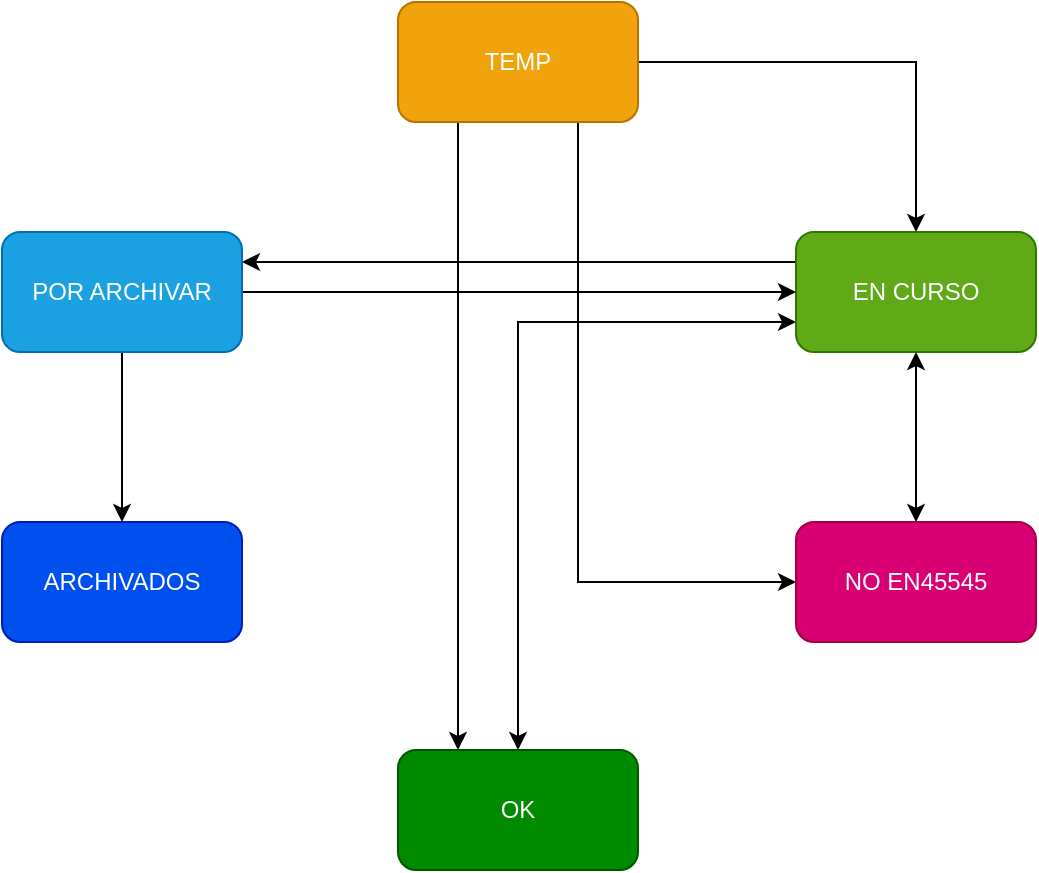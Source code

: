 <mxfile version="20.7.4" type="github"><diagram id="ZUhCSuZE9VMWbECtjR8E" name="Page-1"><mxGraphModel dx="1434" dy="764" grid="0" gridSize="10" guides="1" tooltips="1" connect="1" arrows="1" fold="1" page="1" pageScale="1" pageWidth="827" pageHeight="1169" math="0" shadow="0"><root><mxCell id="0"/><mxCell id="1" parent="0"/><mxCell id="Ws5yGaL0aiRApPsc0wkA-7" style="edgeStyle=orthogonalEdgeStyle;rounded=0;orthogonalLoop=1;jettySize=auto;html=1;exitX=1;exitY=0.5;exitDx=0;exitDy=0;entryX=0.5;entryY=0;entryDx=0;entryDy=0;" parent="1" source="Ws5yGaL0aiRApPsc0wkA-1" target="Ws5yGaL0aiRApPsc0wkA-2" edge="1"><mxGeometry relative="1" as="geometry"/></mxCell><mxCell id="Ws5yGaL0aiRApPsc0wkA-10" style="edgeStyle=orthogonalEdgeStyle;rounded=0;orthogonalLoop=1;jettySize=auto;html=1;exitX=0.25;exitY=1;exitDx=0;exitDy=0;entryX=0.25;entryY=0;entryDx=0;entryDy=0;" parent="1" source="Ws5yGaL0aiRApPsc0wkA-1" target="Ws5yGaL0aiRApPsc0wkA-4" edge="1"><mxGeometry relative="1" as="geometry"/></mxCell><mxCell id="Ws5yGaL0aiRApPsc0wkA-11" style="edgeStyle=orthogonalEdgeStyle;rounded=0;orthogonalLoop=1;jettySize=auto;html=1;exitX=0.75;exitY=1;exitDx=0;exitDy=0;entryX=0;entryY=0.5;entryDx=0;entryDy=0;" parent="1" source="Ws5yGaL0aiRApPsc0wkA-1" target="Ws5yGaL0aiRApPsc0wkA-3" edge="1"><mxGeometry relative="1" as="geometry"/></mxCell><mxCell id="Ws5yGaL0aiRApPsc0wkA-1" value="TEMP" style="rounded=1;whiteSpace=wrap;html=1;fillColor=#f0a30a;fontColor=#FFFFFF;strokeColor=#BD7000;" parent="1" vertex="1"><mxGeometry x="309" y="70" width="120" height="60" as="geometry"/></mxCell><mxCell id="Ws5yGaL0aiRApPsc0wkA-12" style="edgeStyle=orthogonalEdgeStyle;rounded=0;orthogonalLoop=1;jettySize=auto;html=1;exitX=0;exitY=0.75;exitDx=0;exitDy=0;startArrow=classic;startFill=1;" parent="1" source="Ws5yGaL0aiRApPsc0wkA-2" target="Ws5yGaL0aiRApPsc0wkA-4" edge="1"><mxGeometry relative="1" as="geometry"/></mxCell><mxCell id="Ws5yGaL0aiRApPsc0wkA-13" style="edgeStyle=orthogonalEdgeStyle;rounded=0;orthogonalLoop=1;jettySize=auto;html=1;exitX=0.5;exitY=1;exitDx=0;exitDy=0;entryX=0.5;entryY=0;entryDx=0;entryDy=0;startArrow=classic;startFill=1;" parent="1" source="Ws5yGaL0aiRApPsc0wkA-2" target="Ws5yGaL0aiRApPsc0wkA-3" edge="1"><mxGeometry relative="1" as="geometry"/></mxCell><mxCell id="Ws5yGaL0aiRApPsc0wkA-14" style="edgeStyle=orthogonalEdgeStyle;rounded=0;orthogonalLoop=1;jettySize=auto;html=1;exitX=0;exitY=0.25;exitDx=0;exitDy=0;entryX=1;entryY=0.25;entryDx=0;entryDy=0;startArrow=none;startFill=0;" parent="1" source="Ws5yGaL0aiRApPsc0wkA-2" target="Ws5yGaL0aiRApPsc0wkA-6" edge="1"><mxGeometry relative="1" as="geometry"/></mxCell><mxCell id="Ws5yGaL0aiRApPsc0wkA-2" value="EN CURSO" style="rounded=1;whiteSpace=wrap;html=1;fillColor=#60a917;fontColor=#ffffff;strokeColor=#2D7600;" parent="1" vertex="1"><mxGeometry x="508" y="185" width="120" height="60" as="geometry"/></mxCell><mxCell id="Ws5yGaL0aiRApPsc0wkA-3" value="NO EN45545" style="rounded=1;whiteSpace=wrap;html=1;fillColor=#d80073;fontColor=#ffffff;strokeColor=#A50040;" parent="1" vertex="1"><mxGeometry x="508" y="330" width="120" height="60" as="geometry"/></mxCell><mxCell id="Ws5yGaL0aiRApPsc0wkA-4" value="OK" style="rounded=1;whiteSpace=wrap;html=1;fillColor=#008a00;fontColor=#ffffff;strokeColor=#005700;" parent="1" vertex="1"><mxGeometry x="309" y="444" width="120" height="60" as="geometry"/></mxCell><mxCell id="Ws5yGaL0aiRApPsc0wkA-5" value="ARCHIVADOS" style="rounded=1;whiteSpace=wrap;html=1;fillColor=#0050ef;fontColor=#ffffff;strokeColor=#001DBC;" parent="1" vertex="1"><mxGeometry x="111" y="330" width="120" height="60" as="geometry"/></mxCell><mxCell id="Ws5yGaL0aiRApPsc0wkA-15" style="edgeStyle=orthogonalEdgeStyle;rounded=0;orthogonalLoop=1;jettySize=auto;html=1;exitX=0.5;exitY=1;exitDx=0;exitDy=0;entryX=0.5;entryY=0;entryDx=0;entryDy=0;startArrow=none;startFill=0;" parent="1" source="Ws5yGaL0aiRApPsc0wkA-6" target="Ws5yGaL0aiRApPsc0wkA-5" edge="1"><mxGeometry relative="1" as="geometry"/></mxCell><mxCell id="Ws5yGaL0aiRApPsc0wkA-16" style="edgeStyle=orthogonalEdgeStyle;rounded=0;orthogonalLoop=1;jettySize=auto;html=1;exitX=1;exitY=0.5;exitDx=0;exitDy=0;entryX=0;entryY=0.5;entryDx=0;entryDy=0;startArrow=none;startFill=0;" parent="1" source="Ws5yGaL0aiRApPsc0wkA-6" target="Ws5yGaL0aiRApPsc0wkA-2" edge="1"><mxGeometry relative="1" as="geometry"/></mxCell><mxCell id="Ws5yGaL0aiRApPsc0wkA-6" value="POR ARCHIVAR" style="rounded=1;whiteSpace=wrap;html=1;fillColor=#1ba1e2;fontColor=#ffffff;strokeColor=#006EAF;" parent="1" vertex="1"><mxGeometry x="111" y="185" width="120" height="60" as="geometry"/></mxCell></root></mxGraphModel></diagram></mxfile>